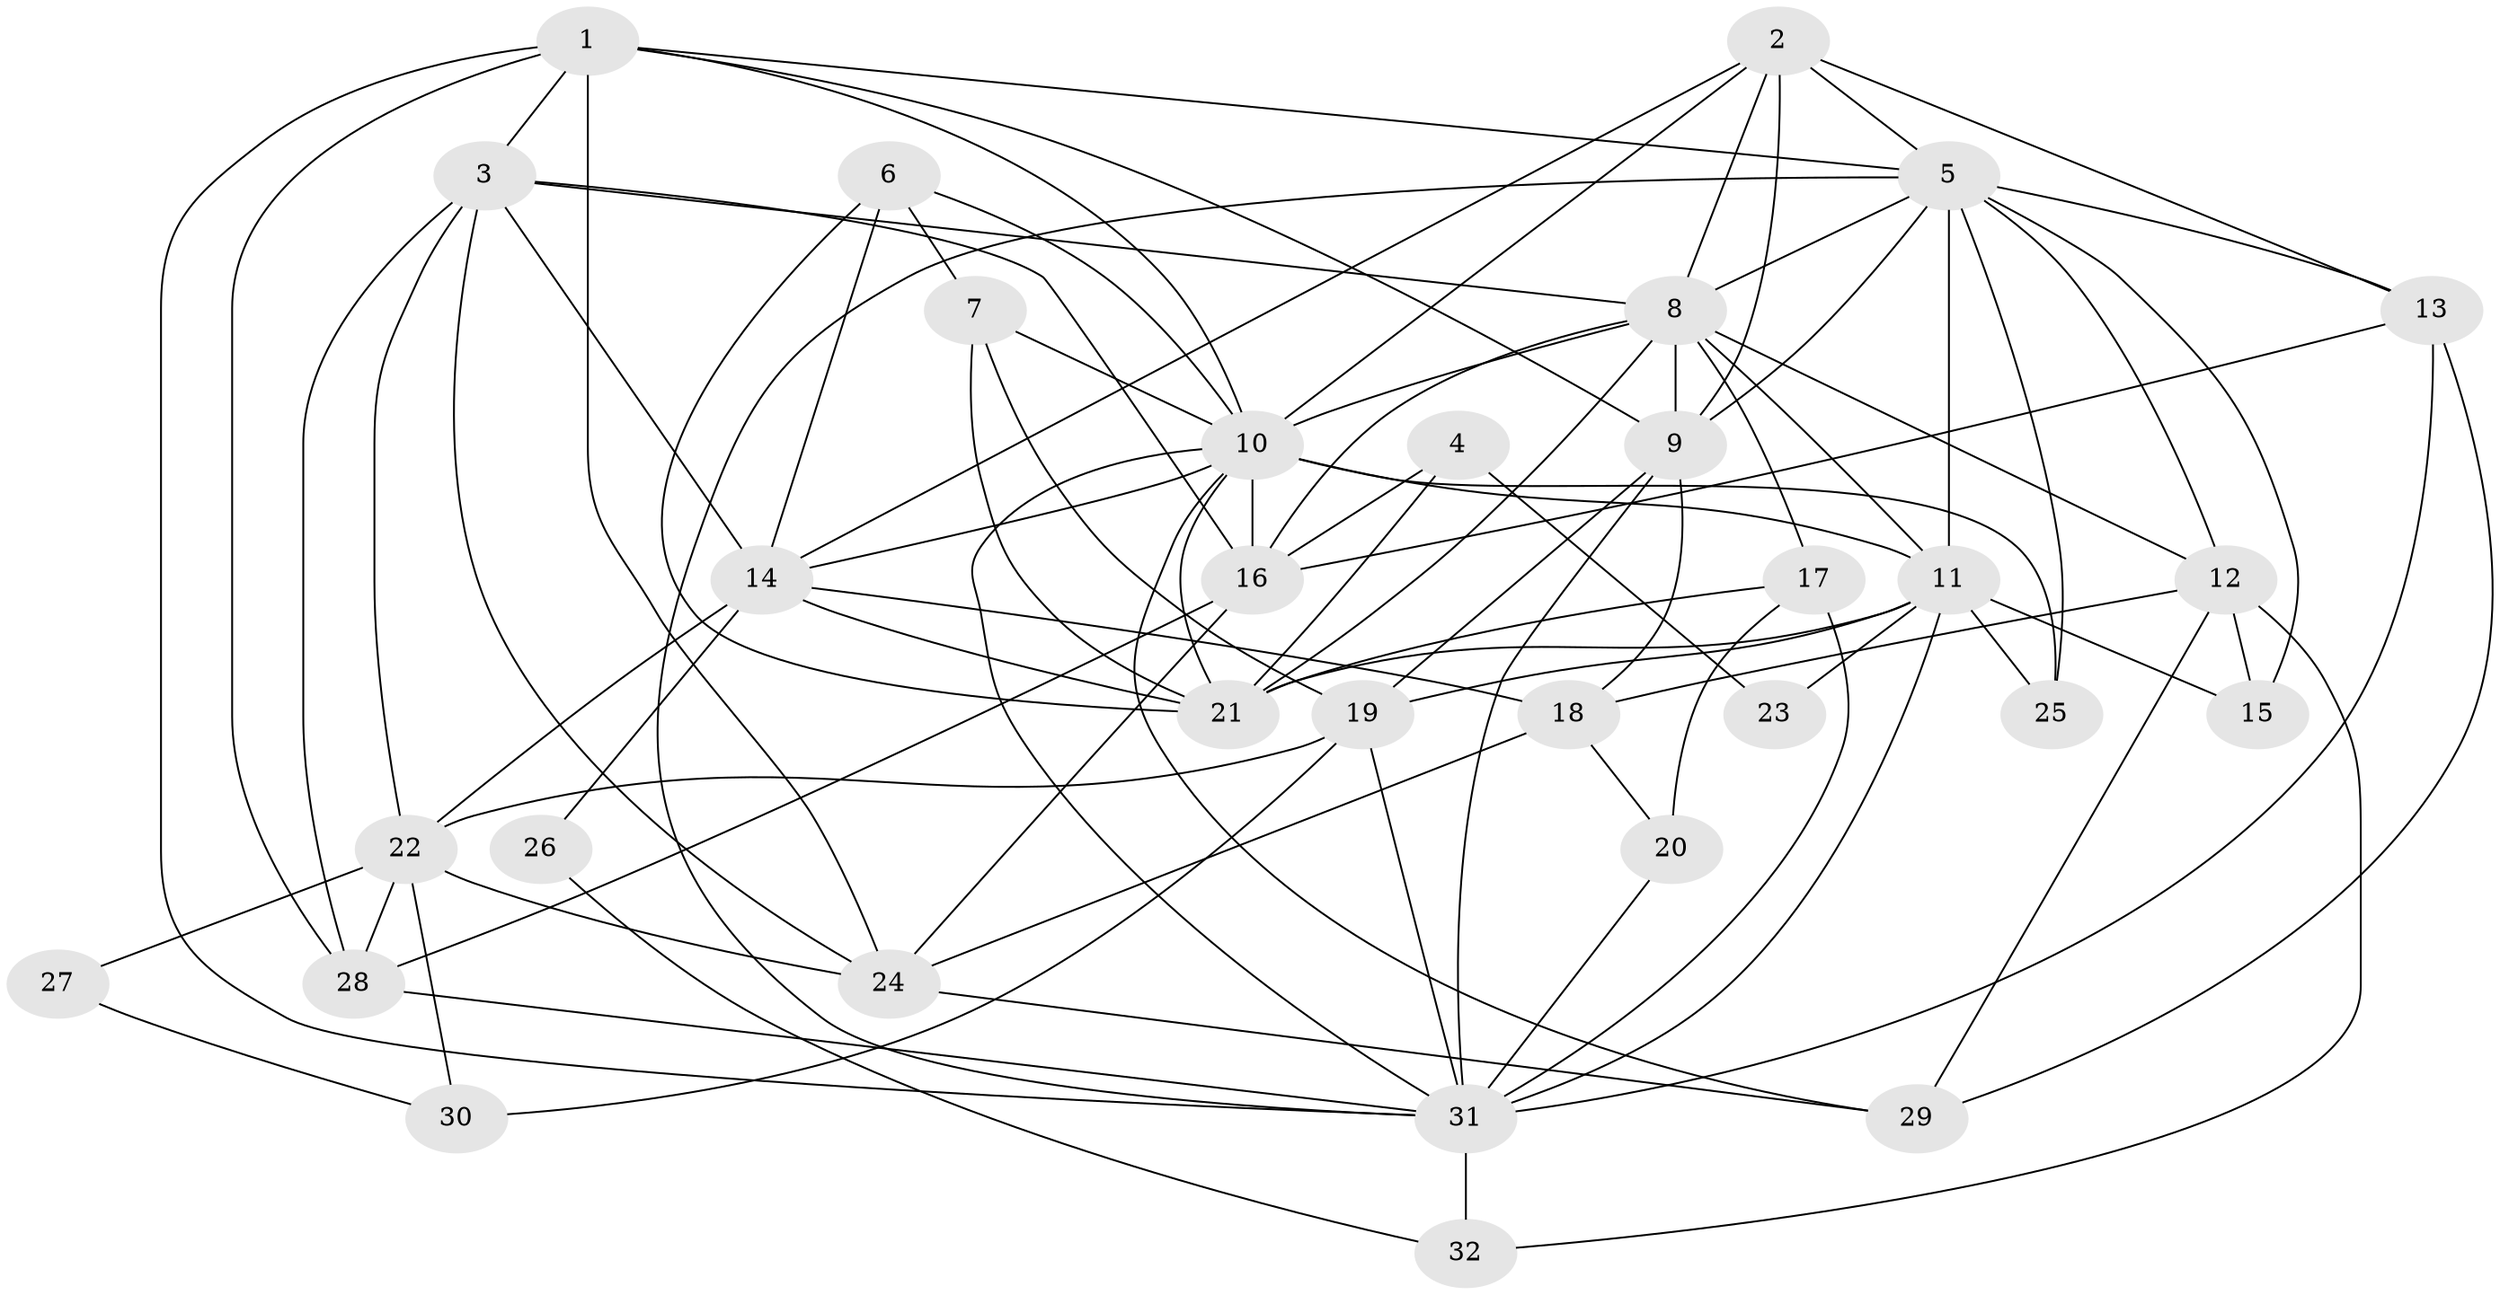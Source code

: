 // original degree distribution, {4: 0.19230769230769232, 2: 0.15384615384615385, 5: 0.24358974358974358, 3: 0.2692307692307692, 7: 0.05128205128205128, 6: 0.08974358974358974}
// Generated by graph-tools (version 1.1) at 2025/50/03/04/25 22:50:50]
// undirected, 32 vertices, 91 edges
graph export_dot {
  node [color=gray90,style=filled];
  1;
  2;
  3;
  4;
  5;
  6;
  7;
  8;
  9;
  10;
  11;
  12;
  13;
  14;
  15;
  16;
  17;
  18;
  19;
  20;
  21;
  22;
  23;
  24;
  25;
  26;
  27;
  28;
  29;
  30;
  31;
  32;
  1 -- 3 [weight=1.0];
  1 -- 5 [weight=2.0];
  1 -- 9 [weight=1.0];
  1 -- 10 [weight=1.0];
  1 -- 24 [weight=1.0];
  1 -- 28 [weight=1.0];
  1 -- 31 [weight=2.0];
  2 -- 5 [weight=1.0];
  2 -- 8 [weight=1.0];
  2 -- 9 [weight=1.0];
  2 -- 10 [weight=1.0];
  2 -- 13 [weight=2.0];
  2 -- 14 [weight=1.0];
  3 -- 8 [weight=2.0];
  3 -- 14 [weight=2.0];
  3 -- 16 [weight=1.0];
  3 -- 22 [weight=1.0];
  3 -- 24 [weight=1.0];
  3 -- 28 [weight=1.0];
  4 -- 16 [weight=1.0];
  4 -- 21 [weight=1.0];
  4 -- 23 [weight=1.0];
  5 -- 8 [weight=2.0];
  5 -- 9 [weight=1.0];
  5 -- 11 [weight=4.0];
  5 -- 12 [weight=1.0];
  5 -- 13 [weight=1.0];
  5 -- 15 [weight=1.0];
  5 -- 25 [weight=1.0];
  5 -- 31 [weight=1.0];
  6 -- 7 [weight=1.0];
  6 -- 10 [weight=1.0];
  6 -- 14 [weight=1.0];
  6 -- 21 [weight=1.0];
  7 -- 10 [weight=1.0];
  7 -- 19 [weight=1.0];
  7 -- 21 [weight=1.0];
  8 -- 9 [weight=1.0];
  8 -- 10 [weight=1.0];
  8 -- 11 [weight=1.0];
  8 -- 12 [weight=1.0];
  8 -- 16 [weight=1.0];
  8 -- 17 [weight=1.0];
  8 -- 21 [weight=1.0];
  9 -- 18 [weight=1.0];
  9 -- 19 [weight=1.0];
  9 -- 31 [weight=1.0];
  10 -- 11 [weight=2.0];
  10 -- 14 [weight=1.0];
  10 -- 16 [weight=3.0];
  10 -- 21 [weight=1.0];
  10 -- 25 [weight=1.0];
  10 -- 29 [weight=1.0];
  10 -- 31 [weight=1.0];
  11 -- 15 [weight=1.0];
  11 -- 19 [weight=1.0];
  11 -- 21 [weight=2.0];
  11 -- 23 [weight=1.0];
  11 -- 25 [weight=1.0];
  11 -- 31 [weight=3.0];
  12 -- 15 [weight=2.0];
  12 -- 18 [weight=2.0];
  12 -- 29 [weight=1.0];
  12 -- 32 [weight=1.0];
  13 -- 16 [weight=1.0];
  13 -- 29 [weight=1.0];
  13 -- 31 [weight=1.0];
  14 -- 18 [weight=1.0];
  14 -- 21 [weight=1.0];
  14 -- 22 [weight=1.0];
  14 -- 26 [weight=1.0];
  16 -- 24 [weight=1.0];
  16 -- 28 [weight=1.0];
  17 -- 20 [weight=3.0];
  17 -- 21 [weight=1.0];
  17 -- 31 [weight=1.0];
  18 -- 20 [weight=1.0];
  18 -- 24 [weight=1.0];
  19 -- 22 [weight=1.0];
  19 -- 30 [weight=1.0];
  19 -- 31 [weight=1.0];
  20 -- 31 [weight=1.0];
  22 -- 24 [weight=1.0];
  22 -- 27 [weight=1.0];
  22 -- 28 [weight=1.0];
  22 -- 30 [weight=1.0];
  24 -- 29 [weight=1.0];
  26 -- 32 [weight=1.0];
  27 -- 30 [weight=1.0];
  28 -- 31 [weight=1.0];
  31 -- 32 [weight=1.0];
}
